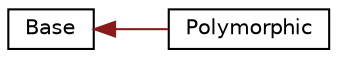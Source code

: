 digraph "Graphical Class Hierarchy"
{
 // INTERACTIVE_SVG=YES
  bgcolor="transparent";
  edge [fontname="Helvetica",fontsize="10",labelfontname="Helvetica",labelfontsize="10"];
  node [fontname="Helvetica",fontsize="10",shape=record];
  rankdir="LR";
  Node1 [label="Base",height=0.2,width=0.4,color="black",URL="$d9/de5/classBase.html"];
  Node1 -> Node2 [dir="back",color="firebrick4",fontsize="10",style="solid",fontname="Helvetica"];
  Node2 [label="Polymorphic",height=0.2,width=0.4,color="black",URL="$d4/db4/classPolymorphic.html"];
}
